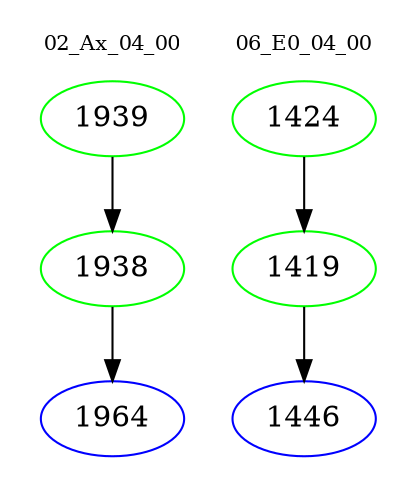digraph{
subgraph cluster_0 {
color = white
label = "02_Ax_04_00";
fontsize=10;
T0_1939 [label="1939", color="green"]
T0_1939 -> T0_1938 [color="black"]
T0_1938 [label="1938", color="green"]
T0_1938 -> T0_1964 [color="black"]
T0_1964 [label="1964", color="blue"]
}
subgraph cluster_1 {
color = white
label = "06_E0_04_00";
fontsize=10;
T1_1424 [label="1424", color="green"]
T1_1424 -> T1_1419 [color="black"]
T1_1419 [label="1419", color="green"]
T1_1419 -> T1_1446 [color="black"]
T1_1446 [label="1446", color="blue"]
}
}
